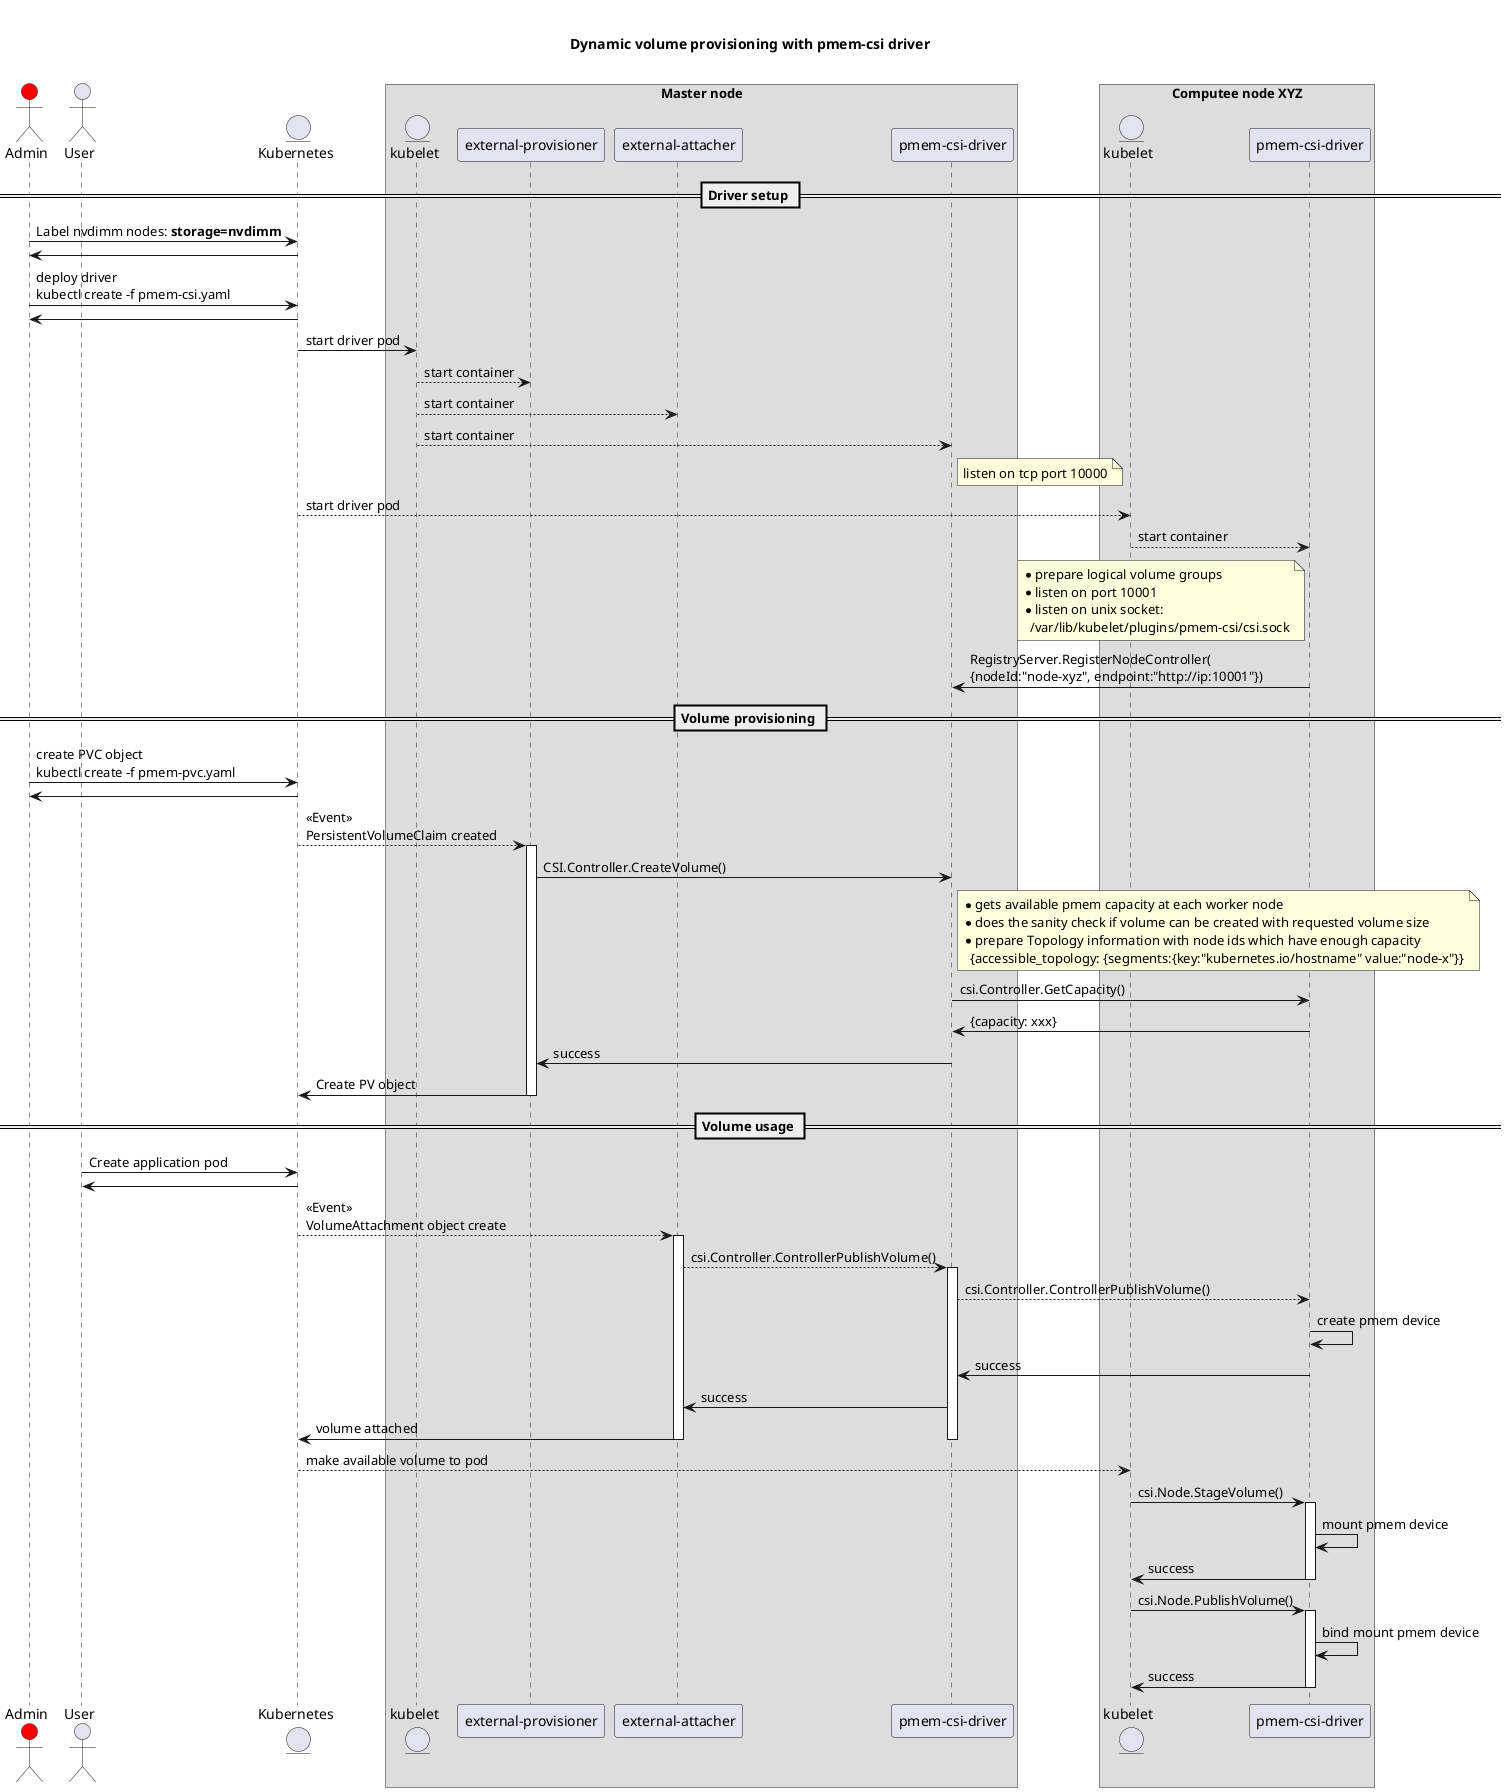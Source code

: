 @startuml "pmem-csi-sequence-diagram"

title \nDynamic volume provisioning with pmem-csi driver\n

skinparam BoxPadding 40

actor Admin as admin #red
actor User as user
entity Kubernetes as k8s
box "Master node"
entity kubelet as masterkubelet
participant "external-provisioner" as provisioner
participant "external-attacher" as attacher
participant "pmem-csi-driver" as masterdriver
endbox

box "Computee node XYZ"
entity kubelet as nodekubelet
participant "pmem-csi-driver" as nodedriver
endbox

== Driver setup ==
admin->k8s:Label nvdimm nodes: <b>storage=nvdimm</b>
k8s->admin

admin->k8s:deploy driver\nkubectl create -f pmem-csi.yaml
k8s->admin
k8s->masterkubelet:start driver pod
masterkubelet-->provisioner:start container
masterkubelet-->attacher:start container
masterkubelet-->masterdriver:start container
note right of masterdriver
    listen on tcp port 10000
end note
k8s-->nodekubelet:start driver pod
nodekubelet-->nodedriver:start container
note left of nodedriver
    * prepare logical volume groups
    * listen on port 10001
    * listen on unix socket:
      /var/lib/kubelet/plugins/pmem-csi/csi.sock
end note
nodedriver->masterdriver:RegistryServer.RegisterNodeController(\n{nodeId:"node-xyz", endpoint:"http://ip:10001"})

== Volume provisioning ==
admin->k8s:create PVC object\nkubectl create -f pmem-pvc.yaml
k8s->admin
k8s-->provisioner:<<Event>>\nPersistentVolumeClaim created
activate provisioner
provisioner->masterdriver:CSI.Controller.CreateVolume()
note right of masterdriver
    * gets available pmem capacity at each worker node
    * does the sanity check if volume can be created with requested volume size
    * prepare Topology information with node ids which have enough capacity
      {accessible_topology: {segments:{key:"kubernetes.io/hostname" value:"node-x"}}
end note
masterdriver->nodedriver:csi.Controller.GetCapacity()
nodedriver->masterdriver:{capacity: xxx}
masterdriver->provisioner:success
provisioner->k8s:Create PV object
deactivate provisioner

== Volume usage ==
user->k8s:Create application pod
k8s->user

k8s-->attacher:<<Event>>\nVolumeAttachment object create
activate attacher
attacher-->masterdriver:csi.Controller.ControllerPublishVolume()
activate masterdriver
masterdriver-->nodedriver:csi.Controller.ControllerPublishVolume()
nodedriver->nodedriver:create pmem device
nodedriver->masterdriver:success
masterdriver->attacher:success
attacher->k8s:volume attached
deactivate masterdriver
deactivate attacher

k8s-->nodekubelet:make available volume to pod
nodekubelet->nodedriver:csi.Node.StageVolume()
activate nodedriver
nodedriver->nodedriver:mount pmem device
nodedriver->nodekubelet:success
deactivate nodedriver

nodekubelet->nodedriver:csi.Node.PublishVolume()
activate nodedriver
nodedriver->nodedriver:bind mount pmem device
nodedriver->nodekubelet:success
deactivate nodedriver

@enduml
